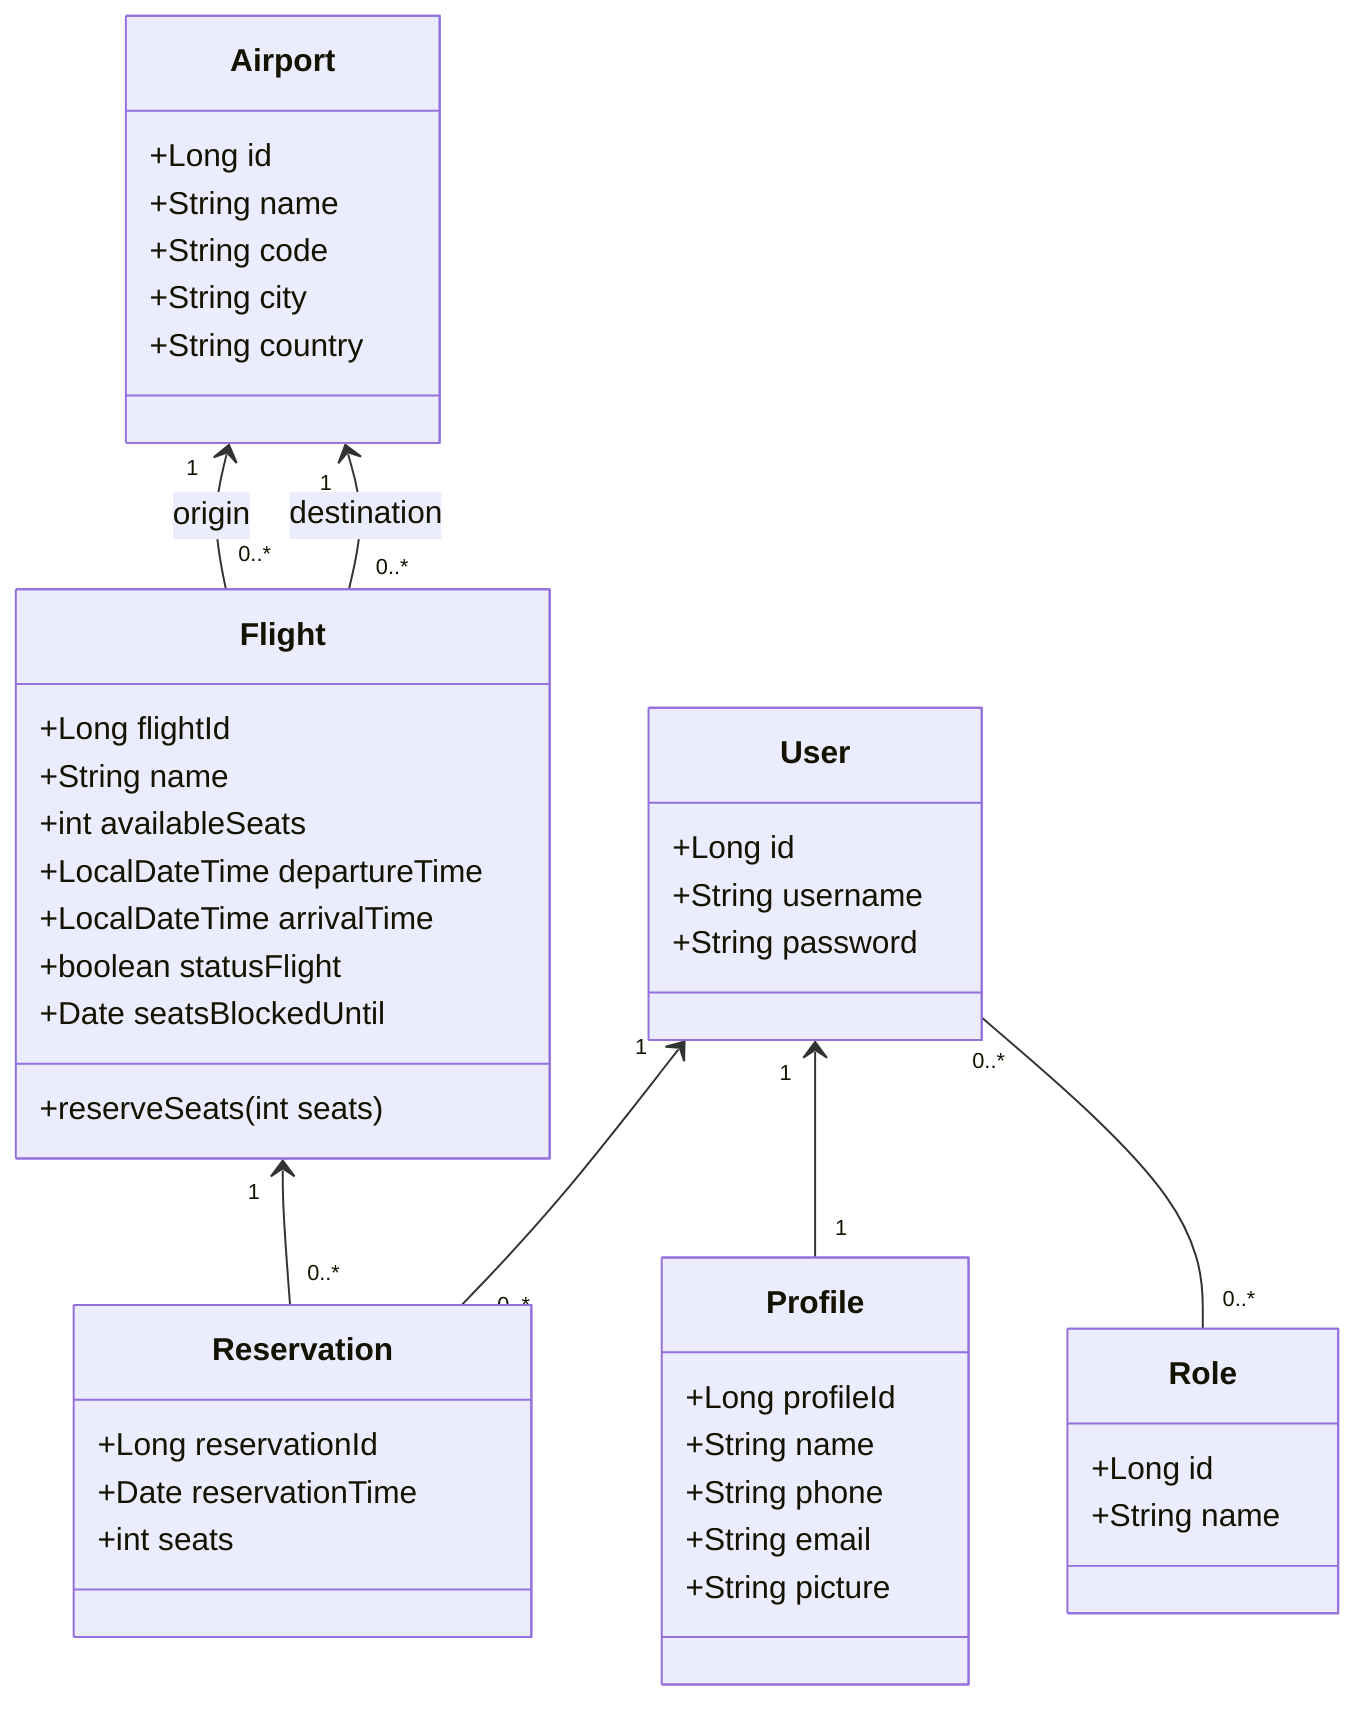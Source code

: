 classDiagram
class Airport {
+Long id
+String name
+String code
+String city
+String country
}

class Flight {
+Long flightId
+String name
+int availableSeats
+LocalDateTime departureTime
+LocalDateTime arrivalTime
+boolean statusFlight
+Date seatsBlockedUntil
+reserveSeats(int seats)
}

class Profile {
+Long profileId
+String name
+String phone
+String email
+String picture
}

class Reservation {
+Long reservationId
+Date reservationTime
+int seats
}

class Role {
+Long id
+String name
}

class User {
+Long id
+String username
+String password
}

Airport "1" <-- "0..*" Flight : origin
Airport "1" <-- "0..*" Flight : destination
User "1" <-- "1" Profile
Flight "1" <-- "0..*" Reservation
User "1" <-- "0..*" Reservation
User "0..*" -- "0..*" Role